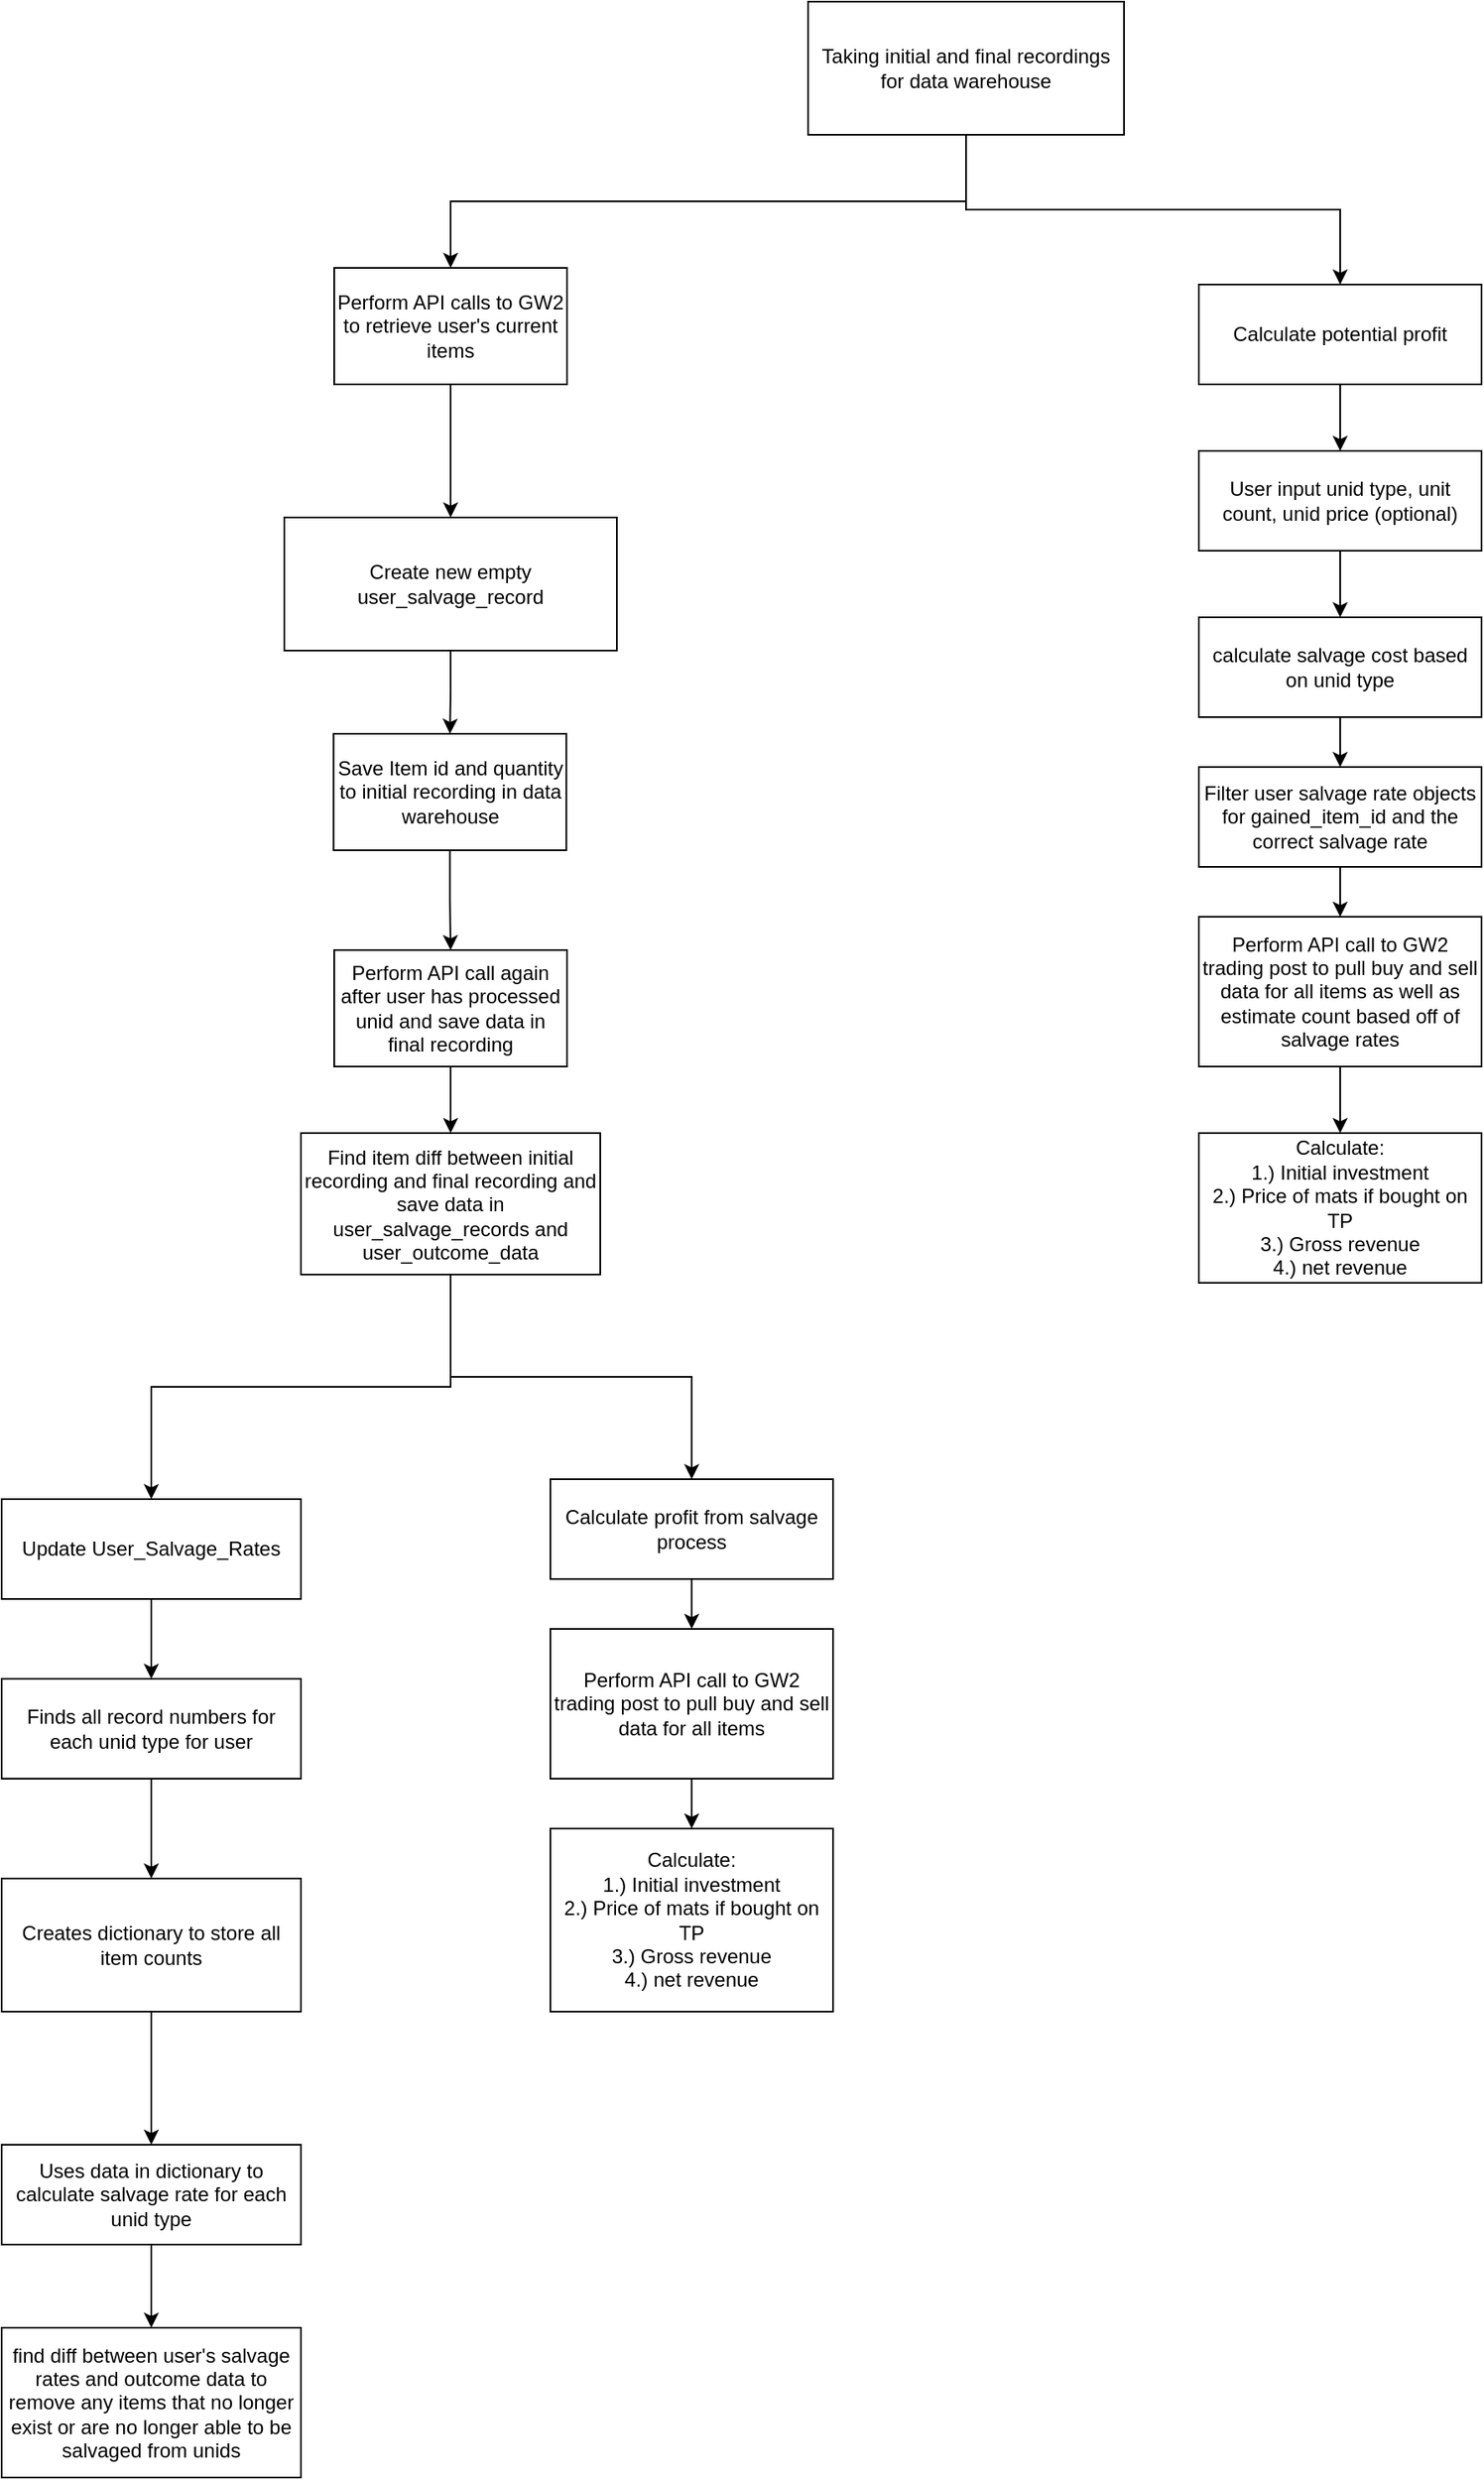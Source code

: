 <mxfile version="24.7.12" pages="3">
  <diagram id="0CGNprcKuBapTFcyDXQ0" name="Process Flow Diagram">
    <mxGraphModel grid="1" page="1" gridSize="10" guides="1" tooltips="1" connect="1" arrows="1" fold="1" pageScale="1" pageWidth="850" pageHeight="1100" math="0" shadow="0">
      <root>
        <mxCell id="0" />
        <mxCell id="1" parent="0" />
        <mxCell id="YzIKBsV560TvH2-uG9U7-10" style="edgeStyle=orthogonalEdgeStyle;rounded=0;orthogonalLoop=1;jettySize=auto;html=1;entryX=0.5;entryY=0;entryDx=0;entryDy=0;" edge="1" parent="1" source="_txFn17byag3ppB6TWxo-84" target="YzIKBsV560TvH2-uG9U7-8">
          <mxGeometry relative="1" as="geometry" />
        </mxCell>
        <mxCell id="_txFn17byag3ppB6TWxo-84" value="Find item diff between initial recording and final recording and save data in user_salvage_records and user_outcome_data" style="whiteSpace=wrap;html=1;" vertex="1" parent="1">
          <mxGeometry x="-260" y="790" width="180" height="85" as="geometry" />
        </mxCell>
        <mxCell id="Cua8xxENy6mdwP7beP-U-5" value="" style="edgeStyle=orthogonalEdgeStyle;rounded=0;orthogonalLoop=1;jettySize=auto;html=1;" edge="1" parent="1" source="_txFn17byag3ppB6TWxo-86" target="Cua8xxENy6mdwP7beP-U-4">
          <mxGeometry relative="1" as="geometry" />
        </mxCell>
        <mxCell id="_txFn17byag3ppB6TWxo-86" value="Perform API call to GW2 trading post to pull buy and sell data for all items" style="whiteSpace=wrap;html=1;" vertex="1" parent="1">
          <mxGeometry x="-110" y="1088" width="170" height="90" as="geometry" />
        </mxCell>
        <mxCell id="1o0-O8rsykueLWbvpd26-3" value="" style="edgeStyle=orthogonalEdgeStyle;rounded=0;orthogonalLoop=1;jettySize=auto;html=1;exitX=0.5;exitY=1;exitDx=0;exitDy=0;" edge="1" parent="1" source="1o0-O8rsykueLWbvpd26-1" target="1o0-O8rsykueLWbvpd26-2">
          <mxGeometry relative="1" as="geometry" />
        </mxCell>
        <mxCell id="ey1p2mMqEmCjWOY-UJNI-2" style="edgeStyle=orthogonalEdgeStyle;rounded=0;orthogonalLoop=1;jettySize=auto;html=1;entryX=0.5;entryY=0;entryDx=0;entryDy=0;exitX=0.5;exitY=1;exitDx=0;exitDy=0;" edge="1" parent="1" source="1o0-O8rsykueLWbvpd26-1" target="riVCdiFIv1gaZ0l-VwqK-1">
          <mxGeometry relative="1" as="geometry" />
        </mxCell>
        <mxCell id="1o0-O8rsykueLWbvpd26-1" value="Taking initial and final recordings for data warehouse" style="html=1;whiteSpace=wrap;" vertex="1" parent="1">
          <mxGeometry x="45" y="110" width="190" height="80" as="geometry" />
        </mxCell>
        <mxCell id="nPh6fxqhOuY9c8VHi7Vu-1" style="edgeStyle=orthogonalEdgeStyle;rounded=0;orthogonalLoop=1;jettySize=auto;html=1;entryX=0.5;entryY=0;entryDx=0;entryDy=0;" edge="1" parent="1" source="1o0-O8rsykueLWbvpd26-2" target="Cua8xxENy6mdwP7beP-U-1">
          <mxGeometry relative="1" as="geometry" />
        </mxCell>
        <mxCell id="1o0-O8rsykueLWbvpd26-2" value="Perform API calls to GW2 to retrieve user&#39;s current items" style="html=1;whiteSpace=wrap;" vertex="1" parent="1">
          <mxGeometry x="-240" y="270" width="140" height="70" as="geometry" />
        </mxCell>
        <mxCell id="Cua8xxENy6mdwP7beP-U-9" value="" style="edgeStyle=orthogonalEdgeStyle;rounded=0;orthogonalLoop=1;jettySize=auto;html=1;" edge="1" parent="1" source="1o0-O8rsykueLWbvpd26-4" target="Cua8xxENy6mdwP7beP-U-8">
          <mxGeometry relative="1" as="geometry" />
        </mxCell>
        <mxCell id="1o0-O8rsykueLWbvpd26-4" value="Save Item id and quantity to initial recording in data warehouse" style="html=1;whiteSpace=wrap;" vertex="1" parent="1">
          <mxGeometry x="-240.38" y="550" width="140" height="70" as="geometry" />
        </mxCell>
        <mxCell id="nPh6fxqhOuY9c8VHi7Vu-2" value="" style="edgeStyle=orthogonalEdgeStyle;rounded=0;orthogonalLoop=1;jettySize=auto;html=1;" edge="1" parent="1" source="Cua8xxENy6mdwP7beP-U-1" target="1o0-O8rsykueLWbvpd26-4">
          <mxGeometry relative="1" as="geometry" />
        </mxCell>
        <mxCell id="Cua8xxENy6mdwP7beP-U-1" value="Create new empty user_salvage_record" style="html=1;whiteSpace=wrap;" vertex="1" parent="1">
          <mxGeometry x="-270" y="420" width="200" height="80" as="geometry" />
        </mxCell>
        <mxCell id="Cua8xxENy6mdwP7beP-U-10" value="" style="edgeStyle=orthogonalEdgeStyle;rounded=0;orthogonalLoop=1;jettySize=auto;html=1;" edge="1" parent="1" source="Cua8xxENy6mdwP7beP-U-3" target="_txFn17byag3ppB6TWxo-86">
          <mxGeometry relative="1" as="geometry" />
        </mxCell>
        <mxCell id="Cua8xxENy6mdwP7beP-U-3" value="Calculate profit from salvage process" style="whiteSpace=wrap;html=1;" vertex="1" parent="1">
          <mxGeometry x="-110" y="998" width="170" height="60" as="geometry" />
        </mxCell>
        <mxCell id="Cua8xxENy6mdwP7beP-U-4" value="Calculate:&lt;div&gt;1.) Initial investment&lt;/div&gt;&lt;div&gt;2.) Price of mats if bought on TP&lt;/div&gt;&lt;div&gt;3.) Gross revenue&lt;/div&gt;&lt;div&gt;4.) net revenue&lt;/div&gt;" style="whiteSpace=wrap;html=1;" vertex="1" parent="1">
          <mxGeometry x="-110" y="1208" width="170" height="110" as="geometry" />
        </mxCell>
        <mxCell id="nPh6fxqhOuY9c8VHi7Vu-3" style="edgeStyle=orthogonalEdgeStyle;rounded=0;orthogonalLoop=1;jettySize=auto;html=1;entryX=0.5;entryY=0;entryDx=0;entryDy=0;" edge="1" parent="1" source="Cua8xxENy6mdwP7beP-U-8" target="_txFn17byag3ppB6TWxo-84">
          <mxGeometry relative="1" as="geometry" />
        </mxCell>
        <mxCell id="Cua8xxENy6mdwP7beP-U-8" value="Perform API call again after user has processed unid and save data in final recording" style="html=1;whiteSpace=wrap;" vertex="1" parent="1">
          <mxGeometry x="-240" y="680" width="140" height="70" as="geometry" />
        </mxCell>
        <mxCell id="YzIKBsV560TvH2-uG9U7-5" style="edgeStyle=orthogonalEdgeStyle;rounded=0;orthogonalLoop=1;jettySize=auto;html=1;entryX=0.5;entryY=0;entryDx=0;entryDy=0;exitX=0.5;exitY=1;exitDx=0;exitDy=0;" edge="1" parent="1" source="_txFn17byag3ppB6TWxo-84" target="Cua8xxENy6mdwP7beP-U-3">
          <mxGeometry relative="1" as="geometry" />
        </mxCell>
        <mxCell id="YzIKBsV560TvH2-uG9U7-12" value="" style="edgeStyle=orthogonalEdgeStyle;rounded=0;orthogonalLoop=1;jettySize=auto;html=1;" edge="1" parent="1" source="YzIKBsV560TvH2-uG9U7-8" target="YzIKBsV560TvH2-uG9U7-11">
          <mxGeometry relative="1" as="geometry" />
        </mxCell>
        <mxCell id="YzIKBsV560TvH2-uG9U7-8" value="Update User_Salvage_Rates" style="rounded=0;whiteSpace=wrap;html=1;" vertex="1" parent="1">
          <mxGeometry x="-440" y="1010" width="180" height="60" as="geometry" />
        </mxCell>
        <mxCell id="YzIKBsV560TvH2-uG9U7-14" value="" style="edgeStyle=orthogonalEdgeStyle;rounded=0;orthogonalLoop=1;jettySize=auto;html=1;" edge="1" parent="1" source="YzIKBsV560TvH2-uG9U7-11" target="YzIKBsV560TvH2-uG9U7-13">
          <mxGeometry relative="1" as="geometry" />
        </mxCell>
        <mxCell id="YzIKBsV560TvH2-uG9U7-11" value="Finds all record numbers for each unid type for user" style="rounded=0;whiteSpace=wrap;html=1;" vertex="1" parent="1">
          <mxGeometry x="-440" y="1118" width="180" height="60" as="geometry" />
        </mxCell>
        <mxCell id="YzIKBsV560TvH2-uG9U7-16" value="" style="edgeStyle=orthogonalEdgeStyle;rounded=0;orthogonalLoop=1;jettySize=auto;html=1;" edge="1" parent="1" source="YzIKBsV560TvH2-uG9U7-13" target="YzIKBsV560TvH2-uG9U7-15">
          <mxGeometry relative="1" as="geometry" />
        </mxCell>
        <mxCell id="YzIKBsV560TvH2-uG9U7-13" value="Creates dictionary to store all item counts" style="rounded=0;whiteSpace=wrap;html=1;" vertex="1" parent="1">
          <mxGeometry x="-440" y="1238" width="180" height="80" as="geometry" />
        </mxCell>
        <mxCell id="YzIKBsV560TvH2-uG9U7-18" value="" style="edgeStyle=orthogonalEdgeStyle;rounded=0;orthogonalLoop=1;jettySize=auto;html=1;" edge="1" parent="1" source="YzIKBsV560TvH2-uG9U7-15" target="YzIKBsV560TvH2-uG9U7-17">
          <mxGeometry relative="1" as="geometry" />
        </mxCell>
        <mxCell id="YzIKBsV560TvH2-uG9U7-15" value="Uses data in dictionary to calculate salvage rate for each unid type" style="rounded=0;whiteSpace=wrap;html=1;" vertex="1" parent="1">
          <mxGeometry x="-440" y="1398" width="180" height="60" as="geometry" />
        </mxCell>
        <mxCell id="YzIKBsV560TvH2-uG9U7-17" value="find diff between user&#39;s salvage rates and outcome data to remove any items that no longer exist or are no longer able to be salvaged from unids" style="rounded=0;whiteSpace=wrap;html=1;" vertex="1" parent="1">
          <mxGeometry x="-440" y="1508" width="180" height="90" as="geometry" />
        </mxCell>
        <mxCell id="nPh6fxqhOuY9c8VHi7Vu-10" value="" style="edgeStyle=orthogonalEdgeStyle;rounded=0;orthogonalLoop=1;jettySize=auto;html=1;" edge="1" parent="1" source="riVCdiFIv1gaZ0l-VwqK-1" target="nPh6fxqhOuY9c8VHi7Vu-9">
          <mxGeometry relative="1" as="geometry" />
        </mxCell>
        <mxCell id="riVCdiFIv1gaZ0l-VwqK-1" value="Calculate potential profit" style="whiteSpace=wrap;html=1;" vertex="1" parent="1">
          <mxGeometry x="280" y="280" width="170" height="60" as="geometry" />
        </mxCell>
        <mxCell id="nPh6fxqhOuY9c8VHi7Vu-12" value="" style="edgeStyle=orthogonalEdgeStyle;rounded=0;orthogonalLoop=1;jettySize=auto;html=1;" edge="1" parent="1" source="nPh6fxqhOuY9c8VHi7Vu-9" target="nPh6fxqhOuY9c8VHi7Vu-11">
          <mxGeometry relative="1" as="geometry" />
        </mxCell>
        <mxCell id="nPh6fxqhOuY9c8VHi7Vu-9" value="User input unid type, unit count, unid price (optional)" style="whiteSpace=wrap;html=1;" vertex="1" parent="1">
          <mxGeometry x="280" y="380" width="170" height="60" as="geometry" />
        </mxCell>
        <mxCell id="nPh6fxqhOuY9c8VHi7Vu-16" value="" style="edgeStyle=orthogonalEdgeStyle;rounded=0;orthogonalLoop=1;jettySize=auto;html=1;" edge="1" parent="1" source="nPh6fxqhOuY9c8VHi7Vu-11" target="nPh6fxqhOuY9c8VHi7Vu-15">
          <mxGeometry relative="1" as="geometry" />
        </mxCell>
        <mxCell id="nPh6fxqhOuY9c8VHi7Vu-11" value="calculate salvage cost based on unid type" style="whiteSpace=wrap;html=1;" vertex="1" parent="1">
          <mxGeometry x="280" y="480" width="170" height="60" as="geometry" />
        </mxCell>
        <mxCell id="nPh6fxqhOuY9c8VHi7Vu-18" value="" style="edgeStyle=orthogonalEdgeStyle;rounded=0;orthogonalLoop=1;jettySize=auto;html=1;" edge="1" parent="1" source="nPh6fxqhOuY9c8VHi7Vu-13" target="nPh6fxqhOuY9c8VHi7Vu-17">
          <mxGeometry relative="1" as="geometry" />
        </mxCell>
        <mxCell id="nPh6fxqhOuY9c8VHi7Vu-13" value="Perform API call to GW2 trading post to pull buy and sell data for all items as well as estimate count based off of salvage rates" style="whiteSpace=wrap;html=1;" vertex="1" parent="1">
          <mxGeometry x="280" y="660" width="170" height="90" as="geometry" />
        </mxCell>
        <mxCell id="ey1p2mMqEmCjWOY-UJNI-3" value="" style="edgeStyle=orthogonalEdgeStyle;rounded=0;orthogonalLoop=1;jettySize=auto;html=1;" edge="1" parent="1" source="nPh6fxqhOuY9c8VHi7Vu-15" target="nPh6fxqhOuY9c8VHi7Vu-13">
          <mxGeometry relative="1" as="geometry" />
        </mxCell>
        <mxCell id="nPh6fxqhOuY9c8VHi7Vu-15" value="Filter user salvage rate objects for gained_item_id and the correct salvage rate" style="whiteSpace=wrap;html=1;" vertex="1" parent="1">
          <mxGeometry x="280" y="570" width="170" height="60" as="geometry" />
        </mxCell>
        <mxCell id="nPh6fxqhOuY9c8VHi7Vu-17" value="Calculate:&lt;div&gt;1.) Initial investment&lt;/div&gt;&lt;div&gt;2.) Price of mats if bought on TP&lt;/div&gt;&lt;div&gt;3.) Gross revenue&lt;/div&gt;&lt;div&gt;4.) net revenue&lt;/div&gt;" style="whiteSpace=wrap;html=1;" vertex="1" parent="1">
          <mxGeometry x="280" y="790" width="170" height="90" as="geometry" />
        </mxCell>
      </root>
    </mxGraphModel>
  </diagram>
  <diagram name="Data Flow Diagram" id="wKwjJYa7GZ6MEAE63vrL">
    <mxGraphModel grid="1" page="1" gridSize="10" guides="1" tooltips="1" connect="1" arrows="1" fold="1" pageScale="1" pageWidth="1169" pageHeight="826" background="none" math="0" shadow="0">
      <root>
        <mxCell id="JP67ng7rTiDxRUU42EWB-0" />
        <mxCell id="JP67ng7rTiDxRUU42EWB-1" parent="JP67ng7rTiDxRUU42EWB-0" />
        <mxCell id="JP67ng7rTiDxRUU42EWB-2" value="" style="edgeStyle=orthogonalEdgeStyle;rounded=0;orthogonalLoop=1;jettySize=auto;html=1;" parent="JP67ng7rTiDxRUU42EWB-1" source="JP67ng7rTiDxRUU42EWB-3" target="JP67ng7rTiDxRUU42EWB-19" edge="1">
          <mxGeometry relative="1" as="geometry" />
        </mxCell>
        <mxCell id="uB_1pDsh7nuic4icuPQ4-0" value="1" style="edgeLabel;html=1;align=center;verticalAlign=middle;resizable=0;points=[];" connectable="0" vertex="1" parent="JP67ng7rTiDxRUU42EWB-2">
          <mxGeometry x="-0.086" y="4" relative="1" as="geometry">
            <mxPoint as="offset" />
          </mxGeometry>
        </mxCell>
        <mxCell id="JP67ng7rTiDxRUU42EWB-3" value="GW2 API" style="html=1;whiteSpace=wrap;" parent="JP67ng7rTiDxRUU42EWB-1" vertex="1">
          <mxGeometry x="150" y="516" width="110" height="50" as="geometry" />
        </mxCell>
        <mxCell id="0PgBlcxsgzDHGXtcCIP7-0" value="" style="edgeStyle=orthogonalEdgeStyle;rounded=0;orthogonalLoop=1;jettySize=auto;html=1;" edge="1" parent="JP67ng7rTiDxRUU42EWB-1" source="JP67ng7rTiDxRUU42EWB-5" target="JP67ng7rTiDxRUU42EWB-8">
          <mxGeometry relative="1" as="geometry" />
        </mxCell>
        <mxCell id="uB_1pDsh7nuic4icuPQ4-2" value="3" style="edgeLabel;html=1;align=center;verticalAlign=middle;resizable=0;points=[];" connectable="0" vertex="1" parent="0PgBlcxsgzDHGXtcCIP7-0">
          <mxGeometry x="-0.444" y="-1" relative="1" as="geometry">
            <mxPoint as="offset" />
          </mxGeometry>
        </mxCell>
        <mxCell id="JP67ng7rTiDxRUU42EWB-5" value="User Input" style="html=1;whiteSpace=wrap;" parent="JP67ng7rTiDxRUU42EWB-1" vertex="1">
          <mxGeometry x="590" y="390" width="110" height="50" as="geometry" />
        </mxCell>
        <mxCell id="sX6WPAbTNPmnElcWHYKY-1" value="" style="edgeStyle=orthogonalEdgeStyle;rounded=0;orthogonalLoop=1;jettySize=auto;html=1;" edge="1" parent="JP67ng7rTiDxRUU42EWB-1" source="JP67ng7rTiDxRUU42EWB-8" target="sX6WPAbTNPmnElcWHYKY-0">
          <mxGeometry relative="1" as="geometry" />
        </mxCell>
        <mxCell id="uB_1pDsh7nuic4icuPQ4-3" value="4" style="edgeLabel;html=1;align=center;verticalAlign=middle;resizable=0;points=[];" connectable="0" vertex="1" parent="sX6WPAbTNPmnElcWHYKY-1">
          <mxGeometry x="0.15" y="3" relative="1" as="geometry">
            <mxPoint y="1" as="offset" />
          </mxGeometry>
        </mxCell>
        <mxCell id="JP67ng7rTiDxRUU42EWB-8" value="Doritos service" style="html=1;whiteSpace=wrap;" parent="JP67ng7rTiDxRUU42EWB-1" vertex="1">
          <mxGeometry x="580" y="512" width="130" height="57" as="geometry" />
        </mxCell>
        <mxCell id="JP67ng7rTiDxRUU42EWB-18" value="" style="edgeStyle=orthogonalEdgeStyle;rounded=0;orthogonalLoop=1;jettySize=auto;html=1;" parent="JP67ng7rTiDxRUU42EWB-1" source="JP67ng7rTiDxRUU42EWB-19" target="JP67ng7rTiDxRUU42EWB-8" edge="1">
          <mxGeometry relative="1" as="geometry" />
        </mxCell>
        <mxCell id="uB_1pDsh7nuic4icuPQ4-1" value="2" style="edgeLabel;html=1;align=center;verticalAlign=middle;resizable=0;points=[];" connectable="0" vertex="1" parent="JP67ng7rTiDxRUU42EWB-18">
          <mxGeometry x="0.085" y="3" relative="1" as="geometry">
            <mxPoint y="1" as="offset" />
          </mxGeometry>
        </mxCell>
        <mxCell id="JP67ng7rTiDxRUU42EWB-19" value="Stored in S3&lt;br&gt;Stored Locally for integration testing" style="rounded=0;whiteSpace=wrap;html=1;" parent="JP67ng7rTiDxRUU42EWB-1" vertex="1">
          <mxGeometry x="330" y="496.5" width="150" height="89" as="geometry" />
        </mxCell>
        <mxCell id="sX6WPAbTNPmnElcWHYKY-0" value="Doritos&amp;nbsp;&lt;span style=&quot;background-color: initial;&quot;&gt;Database&lt;/span&gt;" style="html=1;whiteSpace=wrap;" vertex="1" parent="JP67ng7rTiDxRUU42EWB-1">
          <mxGeometry x="790" y="512" width="150" height="57" as="geometry" />
        </mxCell>
      </root>
    </mxGraphModel>
  </diagram>
  <diagram name="Data Architecture" id="e7e014a7-5840-1c2e-5031-d8a46d1fe8dd">
    <mxGraphModel grid="1" page="1" gridSize="10" guides="1" tooltips="1" connect="1" arrows="1" fold="1" pageScale="1" pageWidth="1169" pageHeight="826" background="none" math="0" shadow="0">
      <root>
        <mxCell id="0" />
        <mxCell id="1" parent="0" />
        <mxCell id="72TStroYhu6ZqGuYjQn6-3" value="" style="group" connectable="0" vertex="1" parent="1">
          <mxGeometry x="290" y="50" width="650" height="620" as="geometry" />
        </mxCell>
        <mxCell id="sXf8Y697V5PvGKvaNrhS-185" value="&lt;div style=&quot;box-sizing:border-box;width:100%;background:#e4e4e4;padding:2px;&quot;&gt;User&lt;/div&gt;&lt;table style=&quot;width:100%;font-size:1em;&quot; cellpadding=&quot;2&quot; cellspacing=&quot;0&quot;&gt;&lt;tbody&gt;&lt;tr&gt;&lt;td&gt;PK&lt;/td&gt;&lt;td&gt;username = string(PK)&lt;br&gt;&lt;/td&gt;&lt;/tr&gt;&lt;tr&gt;&lt;td&gt;&lt;br&gt;&lt;/td&gt;&lt;td&gt;password = string()&lt;br&gt;&lt;/td&gt;&lt;/tr&gt;&lt;tr&gt;&lt;td&gt;&lt;/td&gt;&lt;td&gt;email = emailfield()&lt;br&gt;&lt;/td&gt;&lt;/tr&gt;&lt;tr&gt;&lt;td&gt;&lt;br&gt;&lt;/td&gt;&lt;td&gt;api_key = string()&lt;/td&gt;&lt;/tr&gt;&lt;/tbody&gt;&lt;/table&gt;" style="verticalAlign=top;align=left;overflow=fill;html=1;whiteSpace=wrap;" vertex="1" parent="72TStroYhu6ZqGuYjQn6-3">
          <mxGeometry x="58.75" y="50" width="180" height="100" as="geometry" />
        </mxCell>
        <mxCell id="nVxjwAn4Gsnk7FtSNqOE-4" style="edgeStyle=orthogonalEdgeStyle;rounded=0;orthogonalLoop=1;jettySize=auto;html=1;entryX=0;entryY=0.5;entryDx=0;entryDy=0;exitX=1;exitY=0.5;exitDx=0;exitDy=0;" edge="1" parent="72TStroYhu6ZqGuYjQn6-3" source="_bTDEoVc1O5oLJb-sdAc-4" target="FaEjMS0n0QAS8yL-A_Vg-4">
          <mxGeometry relative="1" as="geometry">
            <mxPoint x="278.75" y="305" as="sourcePoint" />
          </mxGeometry>
        </mxCell>
        <mxCell id="_bTDEoVc1O5oLJb-sdAc-12" style="edgeStyle=orthogonalEdgeStyle;rounded=0;orthogonalLoop=1;jettySize=auto;html=1;entryX=1;entryY=0.5;entryDx=0;entryDy=0;strokeColor=#000000;" edge="1" parent="72TStroYhu6ZqGuYjQn6-3" source="FaEjMS0n0QAS8yL-A_Vg-4" target="sXf8Y697V5PvGKvaNrhS-185">
          <mxGeometry relative="1" as="geometry">
            <Array as="points">
              <mxPoint x="508.75" y="100" />
            </Array>
          </mxGeometry>
        </mxCell>
        <mxCell id="FaEjMS0n0QAS8yL-A_Vg-4" value="&lt;div style=&quot;box-sizing:border-box;width:100%;background:#e4e4e4;padding:2px;&quot;&gt;User_Salvage_Rates&lt;/div&gt;&lt;table style=&quot;width:100%;font-size:1em;&quot; cellpadding=&quot;2&quot; cellspacing=&quot;0&quot;&gt;&lt;tbody&gt;&lt;tr&gt;&lt;td&gt;FK&lt;/td&gt;&lt;td&gt;user = foreignkey()&lt;br&gt;&lt;/td&gt;&lt;/tr&gt;&lt;tr&gt;&lt;td&gt;&lt;br&gt;&lt;/td&gt;&lt;td&gt;gained_item_id = int()&lt;br&gt;&lt;/td&gt;&lt;/tr&gt;&lt;tr&gt;&lt;td&gt;&lt;br&gt;&lt;/td&gt;&lt;td&gt;blue_salvage_rate = decimalfield()&lt;/td&gt;&lt;/tr&gt;&lt;tr&gt;&lt;td&gt;&lt;br&gt;&lt;/td&gt;&lt;td&gt;green_salvage_rate = decimalfield()&lt;/td&gt;&lt;/tr&gt;&lt;tr&gt;&lt;td&gt;&lt;br&gt;&lt;/td&gt;&lt;td&gt;yellow_salvage_rate = decimalfield()&lt;/td&gt;&lt;/tr&gt;&lt;/tbody&gt;&lt;/table&gt;" style="verticalAlign=top;align=left;overflow=fill;html=1;whiteSpace=wrap;" vertex="1" parent="72TStroYhu6ZqGuYjQn6-3">
          <mxGeometry x="388.75" y="237.5" width="240" height="120" as="geometry" />
        </mxCell>
        <mxCell id="_bTDEoVc1O5oLJb-sdAc-9" style="edgeStyle=orthogonalEdgeStyle;rounded=0;orthogonalLoop=1;jettySize=auto;html=1;entryX=0.5;entryY=1;entryDx=0;entryDy=0;strokeColor=#000000;" edge="1" parent="72TStroYhu6ZqGuYjQn6-3" source="_bTDEoVc1O5oLJb-sdAc-3" target="_bTDEoVc1O5oLJb-sdAc-4">
          <mxGeometry relative="1" as="geometry" />
        </mxCell>
        <mxCell id="_bTDEoVc1O5oLJb-sdAc-11" style="edgeStyle=orthogonalEdgeStyle;rounded=0;orthogonalLoop=1;jettySize=auto;html=1;" edge="1" parent="72TStroYhu6ZqGuYjQn6-3" source="_bTDEoVc1O5oLJb-sdAc-3" target="FaEjMS0n0QAS8yL-A_Vg-4">
          <mxGeometry relative="1" as="geometry" />
        </mxCell>
        <mxCell id="_bTDEoVc1O5oLJb-sdAc-3" value="&lt;div style=&quot;box-sizing:border-box;width:100%;background:#e4e4e4;padding:2px;&quot;&gt;User_Outcome_Data&lt;/div&gt;&lt;table style=&quot;width:100%;font-size:1em;&quot; cellpadding=&quot;2&quot; cellspacing=&quot;0&quot;&gt;&lt;tbody&gt;&lt;tr&gt;&lt;td&gt;FK&lt;/td&gt;&lt;td&gt;record_number = foreignkey()&lt;/td&gt;&lt;/tr&gt;&lt;tr&gt;&lt;td&gt;&lt;/td&gt;&lt;td&gt;gained_item_id = int()&lt;br&gt;&lt;/td&gt;&lt;/tr&gt;&lt;tr&gt;&lt;td&gt;&lt;br&gt;&lt;/td&gt;&lt;td&gt;gained_item_count = int()&lt;span style=&quot;color: rgba(0, 0, 0, 0); font-family: monospace; font-size: 0px; text-wrap: nowrap;&quot;&gt;%3CmxGraphModel%3E%3Croot%3E%3CmxCell%20id%3D%220%22%2F%3E%3CmxCell%20id%3D%221%22%20parent%3D%220%22%2F%3E%3CmxCell%20id%3D%222%22%20value%3D%22%26lt%3Bdiv%20style%3D%26quot%3Bbox-sizing%3Aborder-box%3Bwidth%3A100%25%3Bbackground%3A%23e4e4e4%3Bpadding%3A2px%3B%26quot%3B%26gt%3BUser_Salvage_Data%26lt%3B%2Fdiv%26gt%3B%26lt%3Btable%20style%3D%26quot%3Bwidth%3A100%25%3Bfont-size%3A1em%3B%26quot%3B%20cellpadding%3D%26quot%3B2%26quot%3B%20cellspacing%3D%26quot%3B0%26quot%3B%26gt%3B%26lt%3Btbody%26gt%3B%26lt%3Btr%26gt%3B%26lt%3Btd%26gt%3BPK%26lt%3B%2Ftd%26gt%3B%26lt%3Btd%26gt%3Brecord_number%20%3D%20int()%26lt%3B%2Ftd%26gt%3B%26lt%3B%2Ftr%26gt%3B%26lt%3Btr%26gt%3B%26lt%3Btd%26gt%3BFK%26lt%3B%2Ftd%26gt%3B%26lt%3Btd%26gt%3Buser%20%3D%20foreignkey()%26lt%3Bbr%26gt%3B%26lt%3B%2Ftd%26gt%3B%26lt%3B%2Ftr%26gt%3B%26lt%3Btr%26gt%3B%26lt%3Btd%26gt%3B%26lt%3Bbr%26gt%3B%26lt%3B%2Ftd%26gt%3B%26lt%3Btd%26gt%3Bsalvage_date%20%3D%20datetimefield()%26lt%3B%2Ftd%26gt%3B%26lt%3B%2Ftr%26gt%3B%26lt%3Btr%26gt%3B%26lt%3Btd%26gt%3B%26lt%3Bbr%26gt%3B%26lt%3B%2Ftd%26gt%3B%26lt%3Btd%26gt%3Bsalvaged_item_id%20%3D%20int()%26lt%3Bbr%26gt%3B%26lt%3B%2Ftd%26gt%3B%26lt%3B%2Ftr%26gt%3B%26lt%3Btr%26gt%3B%26lt%3Btd%26gt%3B%26lt%3Bbr%26gt%3B%26lt%3B%2Ftd%26gt%3B%26lt%3Btd%26gt%3Bsalvaged_item_count%20%3D%20int()%26lt%3B%2Ftd%26gt%3B%26lt%3B%2Ftr%26gt%3B%26lt%3Btr%26gt%3B%26lt%3Btd%26gt%3B%26lt%3Bbr%26gt%3B%26lt%3B%2Ftd%26gt%3B%26lt%3Btd%26gt%3Bgained_item_id%20%3D%20int()%26lt%3Bbr%26gt%3B%26lt%3B%2Ftd%26gt%3B%26lt%3B%2Ftr%26gt%3B%26lt%3Btr%26gt%3B%26lt%3Btd%26gt%3B%26lt%3Bbr%26gt%3B%26lt%3B%2Ftd%26gt%3B%26lt%3Btd%26gt%3Bgained_item_count%20%3D%20int()%26lt%3B%2Ftd%26gt%3B%26lt%3B%2Ftr%26gt%3B%26lt%3B%2Ftbody%26gt%3B%26lt%3B%2Ftable%26gt%3B%22%20style%3D%22verticalAlign%3Dtop%3Balign%3Dleft%3Boverflow%3Dfill%3Bhtml%3D1%3BwhiteSpace%3Dwrap%3BfillColor%3D%23fff2cc%3BstrokeColor%3D%23d6b656%3B%22%20vertex%3D%221%22%20parent%3D%221%22%3E%3CmxGeometry%20x%3D%22870%22%20y%3D%22465.5%22%20width%3D%22217.5%22%20height%3D%22150%22%20as%3D%22geometry%22%2F%3E%3C%2FmxCell%3E%3C%2Froot%3E%3C%2FmxGraphModel%3E&lt;/span&gt;&lt;/td&gt;&lt;/tr&gt;&lt;/tbody&gt;&lt;/table&gt;" style="verticalAlign=top;align=left;overflow=fill;html=1;whiteSpace=wrap;" vertex="1" parent="72TStroYhu6ZqGuYjQn6-3">
          <mxGeometry x="40" y="498" width="217.5" height="80" as="geometry" />
        </mxCell>
        <mxCell id="_bTDEoVc1O5oLJb-sdAc-10" value="" style="edgeStyle=orthogonalEdgeStyle;rounded=0;orthogonalLoop=1;jettySize=auto;html=1;strokeColor=#000000;" edge="1" parent="72TStroYhu6ZqGuYjQn6-3" source="_bTDEoVc1O5oLJb-sdAc-4" target="sXf8Y697V5PvGKvaNrhS-185">
          <mxGeometry relative="1" as="geometry" />
        </mxCell>
        <mxCell id="_bTDEoVc1O5oLJb-sdAc-4" value="&lt;div style=&quot;box-sizing:border-box;width:100%;background:#e4e4e4;padding:2px;&quot;&gt;User_Salvage_Records&lt;br&gt;&lt;/div&gt;&lt;table style=&quot;width:100%;font-size:1em;&quot; cellpadding=&quot;2&quot; cellspacing=&quot;0&quot;&gt;&lt;tbody&gt;&lt;tr&gt;&lt;td&gt;FK&lt;/td&gt;&lt;td&gt;user = foreignkey()&lt;br&gt;&lt;/td&gt;&lt;/tr&gt;&lt;tr&gt;&lt;td&gt;&lt;br&gt;&lt;/td&gt;&lt;td&gt;salvaged_date = datetimefield()&lt;/td&gt;&lt;/tr&gt;&lt;tr&gt;&lt;td&gt;&lt;br&gt;&lt;/td&gt;&lt;td&gt;salvaged_item_id = int()&lt;br&gt;&lt;/td&gt;&lt;/tr&gt;&lt;tr&gt;&lt;td&gt;&lt;br&gt;&lt;/td&gt;&lt;td&gt;salvaged_item_count = int()&lt;/td&gt;&lt;/tr&gt;&lt;/tbody&gt;&lt;/table&gt;" style="verticalAlign=top;align=left;overflow=fill;html=1;whiteSpace=wrap;" vertex="1" parent="72TStroYhu6ZqGuYjQn6-3">
          <mxGeometry x="40" y="246" width="217.5" height="103" as="geometry" />
        </mxCell>
        <mxCell id="72TStroYhu6ZqGuYjQn6-2" value="Doritos Database" style="swimlane;whiteSpace=wrap;html=1;" vertex="1" parent="72TStroYhu6ZqGuYjQn6-3">
          <mxGeometry width="650" height="620" as="geometry">
            <mxRectangle width="130" height="30" as="alternateBounds" />
          </mxGeometry>
        </mxCell>
      </root>
    </mxGraphModel>
  </diagram>
</mxfile>
